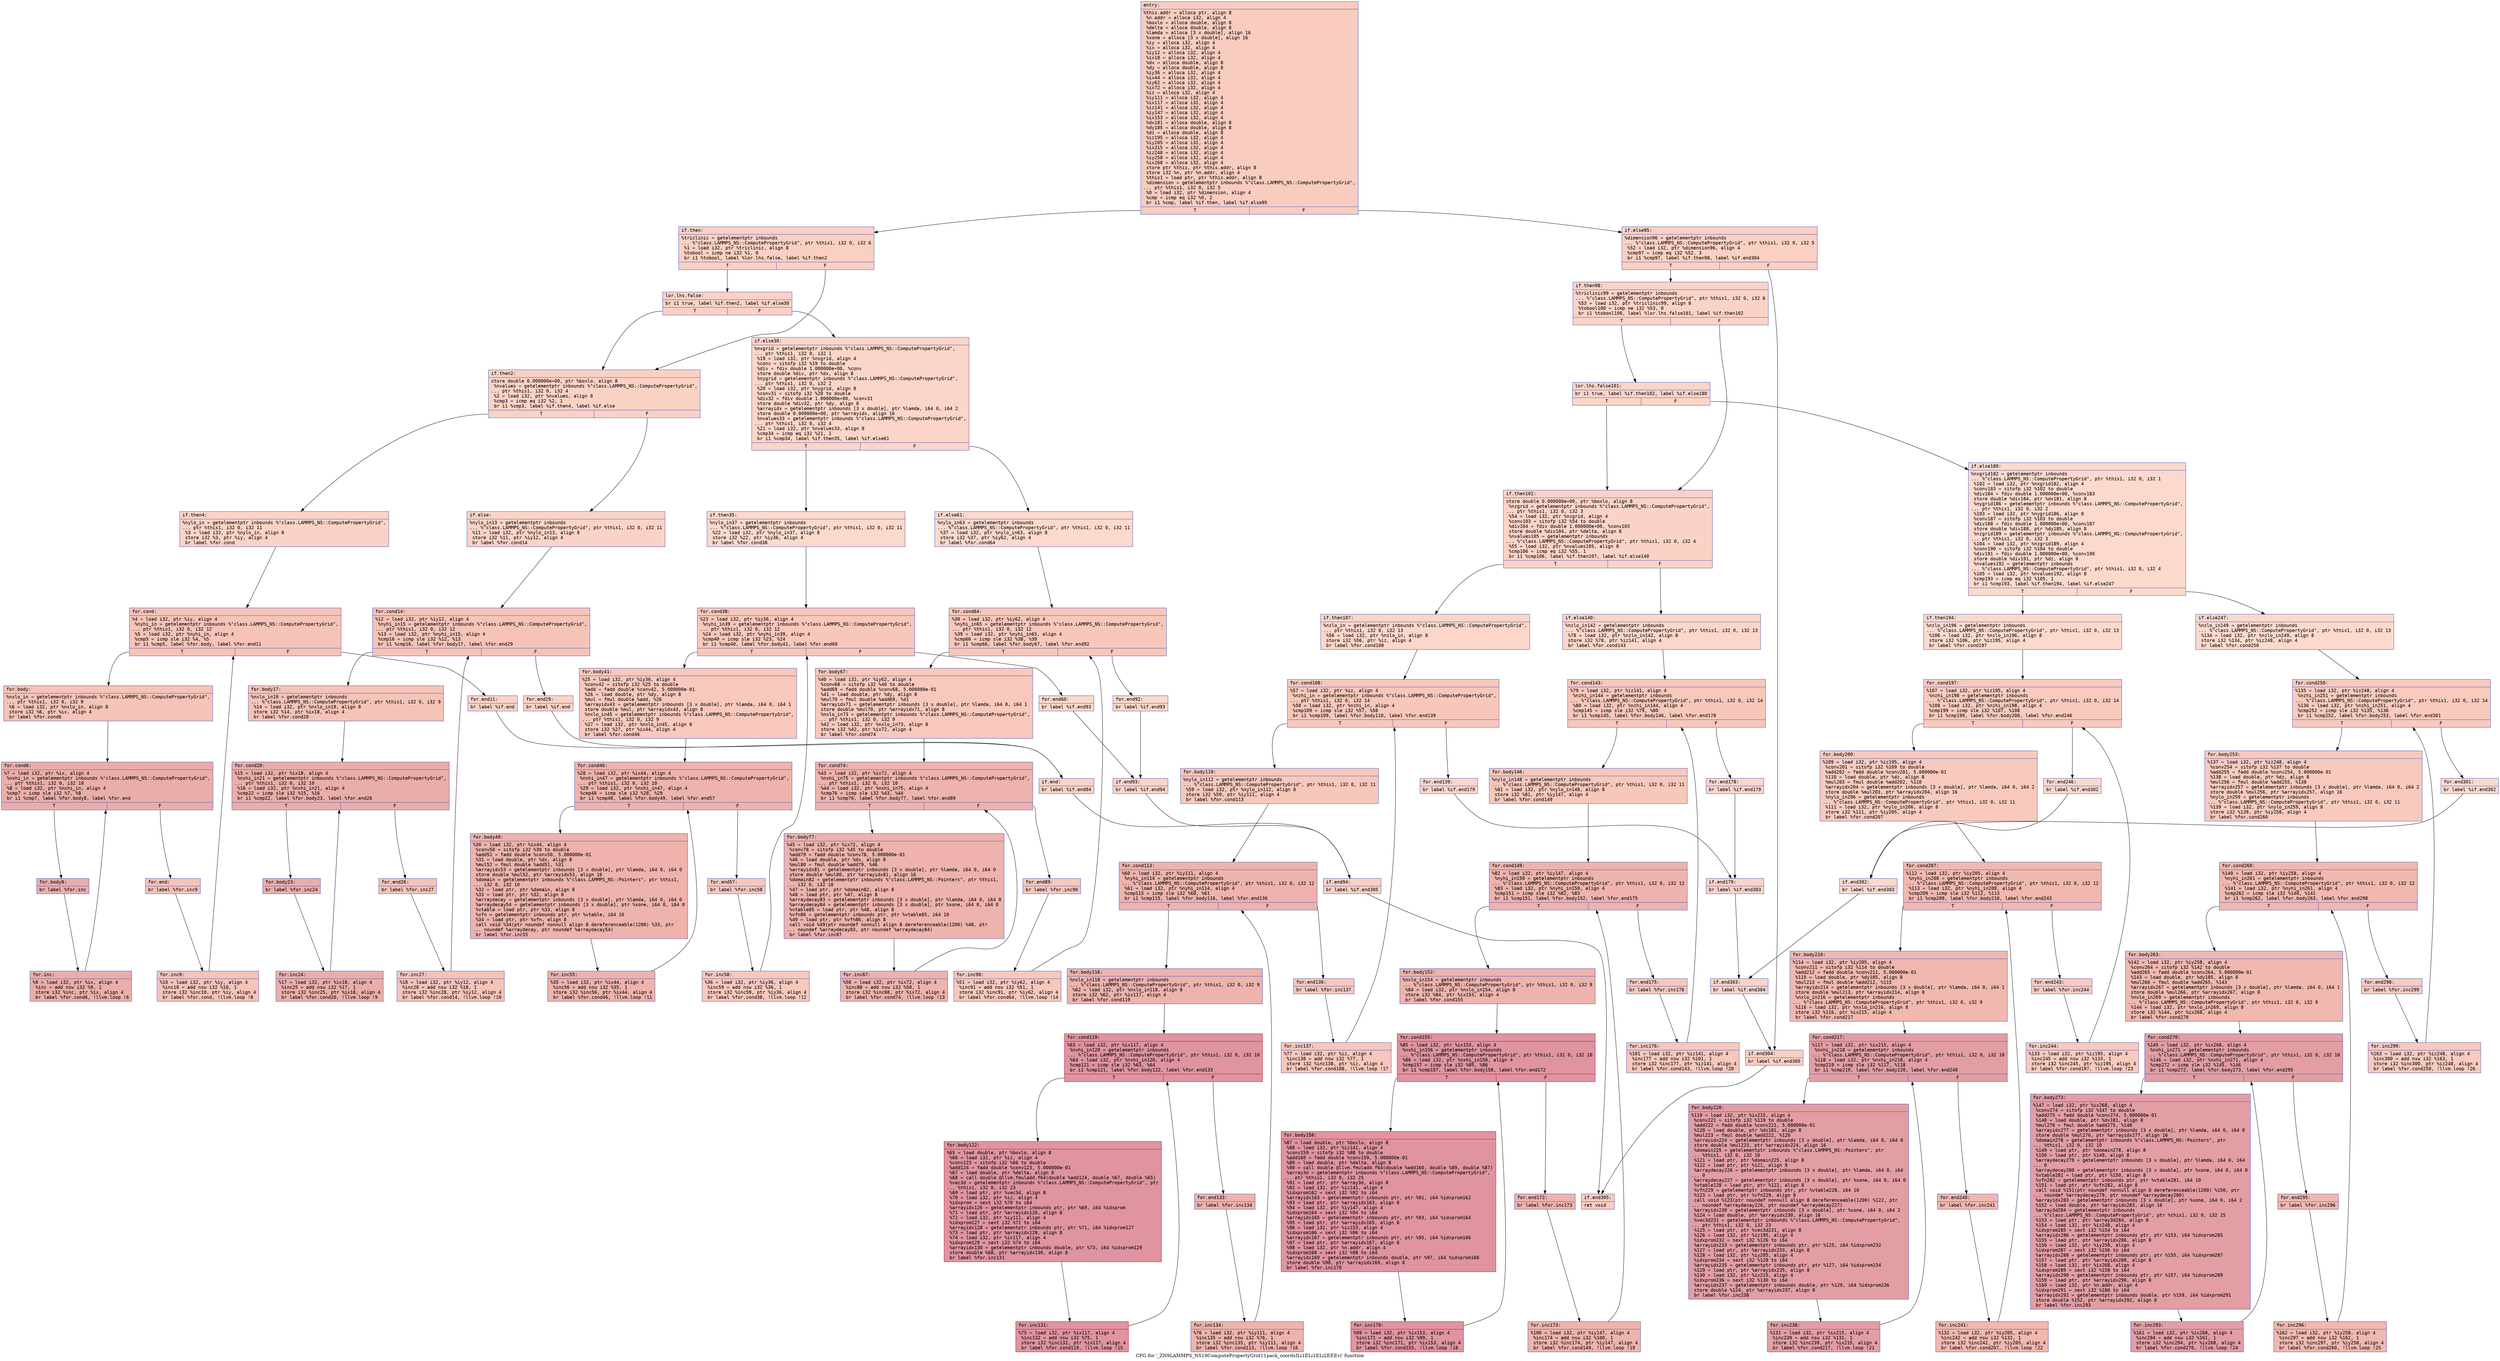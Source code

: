 digraph "CFG for '_ZN9LAMMPS_NS19ComputePropertyGrid11pack_coordsILi1ELi1ELi2EEEvi' function" {
	label="CFG for '_ZN9LAMMPS_NS19ComputePropertyGrid11pack_coordsILi1ELi1ELi2EEEvi' function";

	Node0x559142c026f0 [shape=record,color="#3d50c3ff", style=filled, fillcolor="#f08b6e70" fontname="Courier",label="{entry:\l|  %this.addr = alloca ptr, align 8\l  %n.addr = alloca i32, align 4\l  %boxlo = alloca double, align 8\l  %delta = alloca double, align 8\l  %lamda = alloca [3 x double], align 16\l  %xone = alloca [3 x double], align 16\l  %iy = alloca i32, align 4\l  %ix = alloca i32, align 4\l  %iy12 = alloca i32, align 4\l  %ix18 = alloca i32, align 4\l  %dx = alloca double, align 8\l  %dy = alloca double, align 8\l  %iy36 = alloca i32, align 4\l  %ix44 = alloca i32, align 4\l  %iy62 = alloca i32, align 4\l  %ix72 = alloca i32, align 4\l  %iz = alloca i32, align 4\l  %iy111 = alloca i32, align 4\l  %ix117 = alloca i32, align 4\l  %iz141 = alloca i32, align 4\l  %iy147 = alloca i32, align 4\l  %ix153 = alloca i32, align 4\l  %dx181 = alloca double, align 8\l  %dy185 = alloca double, align 8\l  %dz = alloca double, align 8\l  %iz195 = alloca i32, align 4\l  %iy205 = alloca i32, align 4\l  %ix215 = alloca i32, align 4\l  %iz248 = alloca i32, align 4\l  %iy258 = alloca i32, align 4\l  %ix268 = alloca i32, align 4\l  store ptr %this, ptr %this.addr, align 8\l  store i32 %n, ptr %n.addr, align 4\l  %this1 = load ptr, ptr %this.addr, align 8\l  %dimension = getelementptr inbounds %\"class.LAMMPS_NS::ComputePropertyGrid\",\l... ptr %this1, i32 0, i32 5\l  %0 = load i32, ptr %dimension, align 4\l  %cmp = icmp eq i32 %0, 2\l  br i1 %cmp, label %if.then, label %if.else95\l|{<s0>T|<s1>F}}"];
	Node0x559142c026f0:s0 -> Node0x559142c02760[tooltip="entry -> if.then\nProbability 50.00%" ];
	Node0x559142c026f0:s1 -> Node0x559142c135f0[tooltip="entry -> if.else95\nProbability 50.00%" ];
	Node0x559142c02760 [shape=record,color="#3d50c3ff", style=filled, fillcolor="#f3947570" fontname="Courier",label="{if.then:\l|  %triclinic = getelementptr inbounds\l... %\"class.LAMMPS_NS::ComputePropertyGrid\", ptr %this1, i32 0, i32 6\l  %1 = load i32, ptr %triclinic, align 8\l  %tobool = icmp ne i32 %1, 0\l  br i1 %tobool, label %lor.lhs.false, label %if.then2\l|{<s0>T|<s1>F}}"];
	Node0x559142c02760:s0 -> Node0x559142c13940[tooltip="if.then -> lor.lhs.false\nProbability 62.50%" ];
	Node0x559142c02760:s1 -> Node0x559142c139c0[tooltip="if.then -> if.then2\nProbability 37.50%" ];
	Node0x559142c13940 [shape=record,color="#3d50c3ff", style=filled, fillcolor="#f4987a70" fontname="Courier",label="{lor.lhs.false:\l|  br i1 true, label %if.then2, label %if.else30\l|{<s0>T|<s1>F}}"];
	Node0x559142c13940:s0 -> Node0x559142c139c0[tooltip="lor.lhs.false -> if.then2\nProbability 50.00%" ];
	Node0x559142c13940:s1 -> Node0x559142c13af0[tooltip="lor.lhs.false -> if.else30\nProbability 50.00%" ];
	Node0x559142c139c0 [shape=record,color="#3d50c3ff", style=filled, fillcolor="#f4987a70" fontname="Courier",label="{if.then2:\l|  store double 0.000000e+00, ptr %boxlo, align 8\l  %nvalues = getelementptr inbounds %\"class.LAMMPS_NS::ComputePropertyGrid\",\l... ptr %this1, i32 0, i32 4\l  %2 = load i32, ptr %nvalues, align 8\l  %cmp3 = icmp eq i32 %2, 1\l  br i1 %cmp3, label %if.then4, label %if.else\l|{<s0>T|<s1>F}}"];
	Node0x559142c139c0:s0 -> Node0x559142c13ed0[tooltip="if.then2 -> if.then4\nProbability 50.00%" ];
	Node0x559142c139c0:s1 -> Node0x559142c13f50[tooltip="if.then2 -> if.else\nProbability 50.00%" ];
	Node0x559142c13ed0 [shape=record,color="#3d50c3ff", style=filled, fillcolor="#f59c7d70" fontname="Courier",label="{if.then4:\l|  %nylo_in = getelementptr inbounds %\"class.LAMMPS_NS::ComputePropertyGrid\",\l... ptr %this1, i32 0, i32 11\l  %3 = load i32, ptr %nylo_in, align 8\l  store i32 %3, ptr %iy, align 4\l  br label %for.cond\l}"];
	Node0x559142c13ed0 -> Node0x559142c039c0[tooltip="if.then4 -> for.cond\nProbability 100.00%" ];
	Node0x559142c039c0 [shape=record,color="#3d50c3ff", style=filled, fillcolor="#e8765c70" fontname="Courier",label="{for.cond:\l|  %4 = load i32, ptr %iy, align 4\l  %nyhi_in = getelementptr inbounds %\"class.LAMMPS_NS::ComputePropertyGrid\",\l... ptr %this1, i32 0, i32 12\l  %5 = load i32, ptr %nyhi_in, align 4\l  %cmp5 = icmp sle i32 %4, %5\l  br i1 %cmp5, label %for.body, label %for.end11\l|{<s0>T|<s1>F}}"];
	Node0x559142c039c0:s0 -> Node0x559142c148f0[tooltip="for.cond -> for.body\nProbability 96.88%" ];
	Node0x559142c039c0:s1 -> Node0x559142c14970[tooltip="for.cond -> for.end11\nProbability 3.12%" ];
	Node0x559142c148f0 [shape=record,color="#3d50c3ff", style=filled, fillcolor="#e8765c70" fontname="Courier",label="{for.body:\l|  %nxlo_in = getelementptr inbounds %\"class.LAMMPS_NS::ComputePropertyGrid\",\l... ptr %this1, i32 0, i32 9\l  %6 = load i32, ptr %nxlo_in, align 8\l  store i32 %6, ptr %ix, align 4\l  br label %for.cond6\l}"];
	Node0x559142c148f0 -> Node0x559142c14ca0[tooltip="for.body -> for.cond6\nProbability 100.00%" ];
	Node0x559142c14ca0 [shape=record,color="#3d50c3ff", style=filled, fillcolor="#d0473d70" fontname="Courier",label="{for.cond6:\l|  %7 = load i32, ptr %ix, align 4\l  %nxhi_in = getelementptr inbounds %\"class.LAMMPS_NS::ComputePropertyGrid\",\l... ptr %this1, i32 0, i32 10\l  %8 = load i32, ptr %nxhi_in, align 4\l  %cmp7 = icmp sle i32 %7, %8\l  br i1 %cmp7, label %for.body8, label %for.end\l|{<s0>T|<s1>F}}"];
	Node0x559142c14ca0:s0 -> Node0x559142a61750[tooltip="for.cond6 -> for.body8\nProbability 96.88%" ];
	Node0x559142c14ca0:s1 -> Node0x559142be2ce0[tooltip="for.cond6 -> for.end\nProbability 3.12%" ];
	Node0x559142a61750 [shape=record,color="#3d50c3ff", style=filled, fillcolor="#d0473d70" fontname="Courier",label="{for.body8:\l|  br label %for.inc\l}"];
	Node0x559142a61750 -> Node0x559142c18160[tooltip="for.body8 -> for.inc\nProbability 100.00%" ];
	Node0x559142c18160 [shape=record,color="#3d50c3ff", style=filled, fillcolor="#d0473d70" fontname="Courier",label="{for.inc:\l|  %9 = load i32, ptr %ix, align 4\l  %inc = add nsw i32 %9, 1\l  store i32 %inc, ptr %ix, align 4\l  br label %for.cond6, !llvm.loop !6\l}"];
	Node0x559142c18160 -> Node0x559142c14ca0[tooltip="for.inc -> for.cond6\nProbability 100.00%" ];
	Node0x559142be2ce0 [shape=record,color="#3d50c3ff", style=filled, fillcolor="#e8765c70" fontname="Courier",label="{for.end:\l|  br label %for.inc9\l}"];
	Node0x559142be2ce0 -> Node0x559142c185d0[tooltip="for.end -> for.inc9\nProbability 100.00%" ];
	Node0x559142c185d0 [shape=record,color="#3d50c3ff", style=filled, fillcolor="#e8765c70" fontname="Courier",label="{for.inc9:\l|  %10 = load i32, ptr %iy, align 4\l  %inc10 = add nsw i32 %10, 1\l  store i32 %inc10, ptr %iy, align 4\l  br label %for.cond, !llvm.loop !8\l}"];
	Node0x559142c185d0 -> Node0x559142c039c0[tooltip="for.inc9 -> for.cond\nProbability 100.00%" ];
	Node0x559142c14970 [shape=record,color="#3d50c3ff", style=filled, fillcolor="#f59c7d70" fontname="Courier",label="{for.end11:\l|  br label %if.end\l}"];
	Node0x559142c14970 -> Node0x559142c18a50[tooltip="for.end11 -> if.end\nProbability 100.00%" ];
	Node0x559142c13f50 [shape=record,color="#3d50c3ff", style=filled, fillcolor="#f59c7d70" fontname="Courier",label="{if.else:\l|  %nylo_in13 = getelementptr inbounds\l... %\"class.LAMMPS_NS::ComputePropertyGrid\", ptr %this1, i32 0, i32 11\l  %11 = load i32, ptr %nylo_in13, align 8\l  store i32 %11, ptr %iy12, align 4\l  br label %for.cond14\l}"];
	Node0x559142c13f50 -> Node0x559142c18d40[tooltip="if.else -> for.cond14\nProbability 100.00%" ];
	Node0x559142c18d40 [shape=record,color="#3d50c3ff", style=filled, fillcolor="#e8765c70" fontname="Courier",label="{for.cond14:\l|  %12 = load i32, ptr %iy12, align 4\l  %nyhi_in15 = getelementptr inbounds %\"class.LAMMPS_NS::ComputePropertyGrid\",\l... ptr %this1, i32 0, i32 12\l  %13 = load i32, ptr %nyhi_in15, align 4\l  %cmp16 = icmp sle i32 %12, %13\l  br i1 %cmp16, label %for.body17, label %for.end29\l|{<s0>T|<s1>F}}"];
	Node0x559142c18d40:s0 -> Node0x559142c190d0[tooltip="for.cond14 -> for.body17\nProbability 96.88%" ];
	Node0x559142c18d40:s1 -> Node0x559142c19150[tooltip="for.cond14 -> for.end29\nProbability 3.12%" ];
	Node0x559142c190d0 [shape=record,color="#3d50c3ff", style=filled, fillcolor="#e8765c70" fontname="Courier",label="{for.body17:\l|  %nxlo_in19 = getelementptr inbounds\l... %\"class.LAMMPS_NS::ComputePropertyGrid\", ptr %this1, i32 0, i32 9\l  %14 = load i32, ptr %nxlo_in19, align 8\l  store i32 %14, ptr %ix18, align 4\l  br label %for.cond20\l}"];
	Node0x559142c190d0 -> Node0x559142c19490[tooltip="for.body17 -> for.cond20\nProbability 100.00%" ];
	Node0x559142c19490 [shape=record,color="#3d50c3ff", style=filled, fillcolor="#d0473d70" fontname="Courier",label="{for.cond20:\l|  %15 = load i32, ptr %ix18, align 4\l  %nxhi_in21 = getelementptr inbounds %\"class.LAMMPS_NS::ComputePropertyGrid\",\l... ptr %this1, i32 0, i32 10\l  %16 = load i32, ptr %nxhi_in21, align 4\l  %cmp22 = icmp sle i32 %15, %16\l  br i1 %cmp22, label %for.body23, label %for.end26\l|{<s0>T|<s1>F}}"];
	Node0x559142c19490:s0 -> Node0x559142c19820[tooltip="for.cond20 -> for.body23\nProbability 96.88%" ];
	Node0x559142c19490:s1 -> Node0x559142c198a0[tooltip="for.cond20 -> for.end26\nProbability 3.12%" ];
	Node0x559142c19820 [shape=record,color="#3d50c3ff", style=filled, fillcolor="#d0473d70" fontname="Courier",label="{for.body23:\l|  br label %for.inc24\l}"];
	Node0x559142c19820 -> Node0x559142c199d0[tooltip="for.body23 -> for.inc24\nProbability 100.00%" ];
	Node0x559142c199d0 [shape=record,color="#3d50c3ff", style=filled, fillcolor="#d0473d70" fontname="Courier",label="{for.inc24:\l|  %17 = load i32, ptr %ix18, align 4\l  %inc25 = add nsw i32 %17, 1\l  store i32 %inc25, ptr %ix18, align 4\l  br label %for.cond20, !llvm.loop !9\l}"];
	Node0x559142c199d0 -> Node0x559142c19490[tooltip="for.inc24 -> for.cond20\nProbability 100.00%" ];
	Node0x559142c198a0 [shape=record,color="#3d50c3ff", style=filled, fillcolor="#e8765c70" fontname="Courier",label="{for.end26:\l|  br label %for.inc27\l}"];
	Node0x559142c198a0 -> Node0x559142c19e50[tooltip="for.end26 -> for.inc27\nProbability 100.00%" ];
	Node0x559142c19e50 [shape=record,color="#3d50c3ff", style=filled, fillcolor="#e8765c70" fontname="Courier",label="{for.inc27:\l|  %18 = load i32, ptr %iy12, align 4\l  %inc28 = add nsw i32 %18, 1\l  store i32 %inc28, ptr %iy12, align 4\l  br label %for.cond14, !llvm.loop !10\l}"];
	Node0x559142c19e50 -> Node0x559142c18d40[tooltip="for.inc27 -> for.cond14\nProbability 100.00%" ];
	Node0x559142c19150 [shape=record,color="#3d50c3ff", style=filled, fillcolor="#f59c7d70" fontname="Courier",label="{for.end29:\l|  br label %if.end\l}"];
	Node0x559142c19150 -> Node0x559142c18a50[tooltip="for.end29 -> if.end\nProbability 100.00%" ];
	Node0x559142c18a50 [shape=record,color="#3d50c3ff", style=filled, fillcolor="#f4987a70" fontname="Courier",label="{if.end:\l|  br label %if.end94\l}"];
	Node0x559142c18a50 -> Node0x559142c1a340[tooltip="if.end -> if.end94\nProbability 100.00%" ];
	Node0x559142c13af0 [shape=record,color="#3d50c3ff", style=filled, fillcolor="#f5a08170" fontname="Courier",label="{if.else30:\l|  %nxgrid = getelementptr inbounds %\"class.LAMMPS_NS::ComputePropertyGrid\",\l... ptr %this1, i32 0, i32 1\l  %19 = load i32, ptr %nxgrid, align 4\l  %conv = sitofp i32 %19 to double\l  %div = fdiv double 1.000000e+00, %conv\l  store double %div, ptr %dx, align 8\l  %nygrid = getelementptr inbounds %\"class.LAMMPS_NS::ComputePropertyGrid\",\l... ptr %this1, i32 0, i32 2\l  %20 = load i32, ptr %nygrid, align 8\l  %conv31 = sitofp i32 %20 to double\l  %div32 = fdiv double 1.000000e+00, %conv31\l  store double %div32, ptr %dy, align 8\l  %arrayidx = getelementptr inbounds [3 x double], ptr %lamda, i64 0, i64 2\l  store double 0.000000e+00, ptr %arrayidx, align 16\l  %nvalues33 = getelementptr inbounds %\"class.LAMMPS_NS::ComputePropertyGrid\",\l... ptr %this1, i32 0, i32 4\l  %21 = load i32, ptr %nvalues33, align 8\l  %cmp34 = icmp eq i32 %21, 1\l  br i1 %cmp34, label %if.then35, label %if.else61\l|{<s0>T|<s1>F}}"];
	Node0x559142c13af0:s0 -> Node0x559142c1ae60[tooltip="if.else30 -> if.then35\nProbability 50.00%" ];
	Node0x559142c13af0:s1 -> Node0x559142c1aee0[tooltip="if.else30 -> if.else61\nProbability 50.00%" ];
	Node0x559142c1ae60 [shape=record,color="#3d50c3ff", style=filled, fillcolor="#f7a88970" fontname="Courier",label="{if.then35:\l|  %nylo_in37 = getelementptr inbounds\l... %\"class.LAMMPS_NS::ComputePropertyGrid\", ptr %this1, i32 0, i32 11\l  %22 = load i32, ptr %nylo_in37, align 8\l  store i32 %22, ptr %iy36, align 4\l  br label %for.cond38\l}"];
	Node0x559142c1ae60 -> Node0x559142c1b220[tooltip="if.then35 -> for.cond38\nProbability 100.00%" ];
	Node0x559142c1b220 [shape=record,color="#3d50c3ff", style=filled, fillcolor="#ec7f6370" fontname="Courier",label="{for.cond38:\l|  %23 = load i32, ptr %iy36, align 4\l  %nyhi_in39 = getelementptr inbounds %\"class.LAMMPS_NS::ComputePropertyGrid\",\l... ptr %this1, i32 0, i32 12\l  %24 = load i32, ptr %nyhi_in39, align 4\l  %cmp40 = icmp sle i32 %23, %24\l  br i1 %cmp40, label %for.body41, label %for.end60\l|{<s0>T|<s1>F}}"];
	Node0x559142c1b220:s0 -> Node0x559142c14150[tooltip="for.cond38 -> for.body41\nProbability 96.88%" ];
	Node0x559142c1b220:s1 -> Node0x559142c141d0[tooltip="for.cond38 -> for.end60\nProbability 3.12%" ];
	Node0x559142c14150 [shape=record,color="#3d50c3ff", style=filled, fillcolor="#ed836670" fontname="Courier",label="{for.body41:\l|  %25 = load i32, ptr %iy36, align 4\l  %conv42 = sitofp i32 %25 to double\l  %add = fadd double %conv42, 5.000000e-01\l  %26 = load double, ptr %dy, align 8\l  %mul = fmul double %add, %26\l  %arrayidx43 = getelementptr inbounds [3 x double], ptr %lamda, i64 0, i64 1\l  store double %mul, ptr %arrayidx43, align 8\l  %nxlo_in45 = getelementptr inbounds %\"class.LAMMPS_NS::ComputePropertyGrid\",\l... ptr %this1, i32 0, i32 9\l  %27 = load i32, ptr %nxlo_in45, align 8\l  store i32 %27, ptr %ix44, align 4\l  br label %for.cond46\l}"];
	Node0x559142c14150 -> Node0x559142c14710[tooltip="for.body41 -> for.cond46\nProbability 100.00%" ];
	Node0x559142c14710 [shape=record,color="#3d50c3ff", style=filled, fillcolor="#d6524470" fontname="Courier",label="{for.cond46:\l|  %28 = load i32, ptr %ix44, align 4\l  %nxhi_in47 = getelementptr inbounds %\"class.LAMMPS_NS::ComputePropertyGrid\",\l... ptr %this1, i32 0, i32 10\l  %29 = load i32, ptr %nxhi_in47, align 4\l  %cmp48 = icmp sle i32 %28, %29\l  br i1 %cmp48, label %for.body49, label %for.end57\l|{<s0>T|<s1>F}}"];
	Node0x559142c14710:s0 -> Node0x559142c1c790[tooltip="for.cond46 -> for.body49\nProbability 96.88%" ];
	Node0x559142c14710:s1 -> Node0x559142c1c810[tooltip="for.cond46 -> for.end57\nProbability 3.12%" ];
	Node0x559142c1c790 [shape=record,color="#3d50c3ff", style=filled, fillcolor="#d6524470" fontname="Courier",label="{for.body49:\l|  %30 = load i32, ptr %ix44, align 4\l  %conv50 = sitofp i32 %30 to double\l  %add51 = fadd double %conv50, 5.000000e-01\l  %31 = load double, ptr %dx, align 8\l  %mul52 = fmul double %add51, %31\l  %arrayidx53 = getelementptr inbounds [3 x double], ptr %lamda, i64 0, i64 0\l  store double %mul52, ptr %arrayidx53, align 16\l  %domain = getelementptr inbounds %\"class.LAMMPS_NS::Pointers\", ptr %this1,\l... i32 0, i32 10\l  %32 = load ptr, ptr %domain, align 8\l  %33 = load ptr, ptr %32, align 8\l  %arraydecay = getelementptr inbounds [3 x double], ptr %lamda, i64 0, i64 0\l  %arraydecay54 = getelementptr inbounds [3 x double], ptr %xone, i64 0, i64 0\l  %vtable = load ptr, ptr %33, align 8\l  %vfn = getelementptr inbounds ptr, ptr %vtable, i64 10\l  %34 = load ptr, ptr %vfn, align 8\l  call void %34(ptr noundef nonnull align 8 dereferenceable(1200) %33, ptr\l... noundef %arraydecay, ptr noundef %arraydecay54)\l  br label %for.inc55\l}"];
	Node0x559142c1c790 -> Node0x559142c1d420[tooltip="for.body49 -> for.inc55\nProbability 100.00%" ];
	Node0x559142c1d420 [shape=record,color="#3d50c3ff", style=filled, fillcolor="#d6524470" fontname="Courier",label="{for.inc55:\l|  %35 = load i32, ptr %ix44, align 4\l  %inc56 = add nsw i32 %35, 1\l  store i32 %inc56, ptr %ix44, align 4\l  br label %for.cond46, !llvm.loop !11\l}"];
	Node0x559142c1d420 -> Node0x559142c14710[tooltip="for.inc55 -> for.cond46\nProbability 100.00%" ];
	Node0x559142c1c810 [shape=record,color="#3d50c3ff", style=filled, fillcolor="#ed836670" fontname="Courier",label="{for.end57:\l|  br label %for.inc58\l}"];
	Node0x559142c1c810 -> Node0x559142c1d850[tooltip="for.end57 -> for.inc58\nProbability 100.00%" ];
	Node0x559142c1d850 [shape=record,color="#3d50c3ff", style=filled, fillcolor="#ed836670" fontname="Courier",label="{for.inc58:\l|  %36 = load i32, ptr %iy36, align 4\l  %inc59 = add nsw i32 %36, 1\l  store i32 %inc59, ptr %iy36, align 4\l  br label %for.cond38, !llvm.loop !12\l}"];
	Node0x559142c1d850 -> Node0x559142c1b220[tooltip="for.inc58 -> for.cond38\nProbability 100.00%" ];
	Node0x559142c141d0 [shape=record,color="#3d50c3ff", style=filled, fillcolor="#f7a88970" fontname="Courier",label="{for.end60:\l|  br label %if.end93\l}"];
	Node0x559142c141d0 -> Node0x559142c1dcb0[tooltip="for.end60 -> if.end93\nProbability 100.00%" ];
	Node0x559142c1aee0 [shape=record,color="#3d50c3ff", style=filled, fillcolor="#f7a88970" fontname="Courier",label="{if.else61:\l|  %nylo_in63 = getelementptr inbounds\l... %\"class.LAMMPS_NS::ComputePropertyGrid\", ptr %this1, i32 0, i32 11\l  %37 = load i32, ptr %nylo_in63, align 8\l  store i32 %37, ptr %iy62, align 4\l  br label %for.cond64\l}"];
	Node0x559142c1aee0 -> Node0x559142c1dfb0[tooltip="if.else61 -> for.cond64\nProbability 100.00%" ];
	Node0x559142c1dfb0 [shape=record,color="#3d50c3ff", style=filled, fillcolor="#ec7f6370" fontname="Courier",label="{for.cond64:\l|  %38 = load i32, ptr %iy62, align 4\l  %nyhi_in65 = getelementptr inbounds %\"class.LAMMPS_NS::ComputePropertyGrid\",\l... ptr %this1, i32 0, i32 12\l  %39 = load i32, ptr %nyhi_in65, align 4\l  %cmp66 = icmp sle i32 %38, %39\l  br i1 %cmp66, label %for.body67, label %for.end92\l|{<s0>T|<s1>F}}"];
	Node0x559142c1dfb0:s0 -> Node0x559142c1e340[tooltip="for.cond64 -> for.body67\nProbability 96.88%" ];
	Node0x559142c1dfb0:s1 -> Node0x559142c1e3c0[tooltip="for.cond64 -> for.end92\nProbability 3.12%" ];
	Node0x559142c1e340 [shape=record,color="#3d50c3ff", style=filled, fillcolor="#ed836670" fontname="Courier",label="{for.body67:\l|  %40 = load i32, ptr %iy62, align 4\l  %conv68 = sitofp i32 %40 to double\l  %add69 = fadd double %conv68, 5.000000e-01\l  %41 = load double, ptr %dy, align 8\l  %mul70 = fmul double %add69, %41\l  %arrayidx71 = getelementptr inbounds [3 x double], ptr %lamda, i64 0, i64 1\l  store double %mul70, ptr %arrayidx71, align 8\l  %nxlo_in73 = getelementptr inbounds %\"class.LAMMPS_NS::ComputePropertyGrid\",\l... ptr %this1, i32 0, i32 9\l  %42 = load i32, ptr %nxlo_in73, align 8\l  store i32 %42, ptr %ix72, align 4\l  br label %for.cond74\l}"];
	Node0x559142c1e340 -> Node0x559142c1eb80[tooltip="for.body67 -> for.cond74\nProbability 100.00%" ];
	Node0x559142c1eb80 [shape=record,color="#3d50c3ff", style=filled, fillcolor="#d6524470" fontname="Courier",label="{for.cond74:\l|  %43 = load i32, ptr %ix72, align 4\l  %nxhi_in75 = getelementptr inbounds %\"class.LAMMPS_NS::ComputePropertyGrid\",\l... ptr %this1, i32 0, i32 10\l  %44 = load i32, ptr %nxhi_in75, align 4\l  %cmp76 = icmp sle i32 %43, %44\l  br i1 %cmp76, label %for.body77, label %for.end89\l|{<s0>T|<s1>F}}"];
	Node0x559142c1eb80:s0 -> Node0x559142c1ef10[tooltip="for.cond74 -> for.body77\nProbability 96.88%" ];
	Node0x559142c1eb80:s1 -> Node0x559142c1ef90[tooltip="for.cond74 -> for.end89\nProbability 3.12%" ];
	Node0x559142c1ef10 [shape=record,color="#3d50c3ff", style=filled, fillcolor="#d6524470" fontname="Courier",label="{for.body77:\l|  %45 = load i32, ptr %ix72, align 4\l  %conv78 = sitofp i32 %45 to double\l  %add79 = fadd double %conv78, 5.000000e-01\l  %46 = load double, ptr %dx, align 8\l  %mul80 = fmul double %add79, %46\l  %arrayidx81 = getelementptr inbounds [3 x double], ptr %lamda, i64 0, i64 0\l  store double %mul80, ptr %arrayidx81, align 16\l  %domain82 = getelementptr inbounds %\"class.LAMMPS_NS::Pointers\", ptr %this1,\l... i32 0, i32 10\l  %47 = load ptr, ptr %domain82, align 8\l  %48 = load ptr, ptr %47, align 8\l  %arraydecay83 = getelementptr inbounds [3 x double], ptr %lamda, i64 0, i64 0\l  %arraydecay84 = getelementptr inbounds [3 x double], ptr %xone, i64 0, i64 0\l  %vtable85 = load ptr, ptr %48, align 8\l  %vfn86 = getelementptr inbounds ptr, ptr %vtable85, i64 10\l  %49 = load ptr, ptr %vfn86, align 8\l  call void %49(ptr noundef nonnull align 8 dereferenceable(1200) %48, ptr\l... noundef %arraydecay83, ptr noundef %arraydecay84)\l  br label %for.inc87\l}"];
	Node0x559142c1ef10 -> Node0x559142c204b0[tooltip="for.body77 -> for.inc87\nProbability 100.00%" ];
	Node0x559142c204b0 [shape=record,color="#3d50c3ff", style=filled, fillcolor="#d6524470" fontname="Courier",label="{for.inc87:\l|  %50 = load i32, ptr %ix72, align 4\l  %inc88 = add nsw i32 %50, 1\l  store i32 %inc88, ptr %ix72, align 4\l  br label %for.cond74, !llvm.loop !13\l}"];
	Node0x559142c204b0 -> Node0x559142c1eb80[tooltip="for.inc87 -> for.cond74\nProbability 100.00%" ];
	Node0x559142c1ef90 [shape=record,color="#3d50c3ff", style=filled, fillcolor="#ed836670" fontname="Courier",label="{for.end89:\l|  br label %for.inc90\l}"];
	Node0x559142c1ef90 -> Node0x559142c208e0[tooltip="for.end89 -> for.inc90\nProbability 100.00%" ];
	Node0x559142c208e0 [shape=record,color="#3d50c3ff", style=filled, fillcolor="#ed836670" fontname="Courier",label="{for.inc90:\l|  %51 = load i32, ptr %iy62, align 4\l  %inc91 = add nsw i32 %51, 1\l  store i32 %inc91, ptr %iy62, align 4\l  br label %for.cond64, !llvm.loop !14\l}"];
	Node0x559142c208e0 -> Node0x559142c1dfb0[tooltip="for.inc90 -> for.cond64\nProbability 100.00%" ];
	Node0x559142c1e3c0 [shape=record,color="#3d50c3ff", style=filled, fillcolor="#f7a88970" fontname="Courier",label="{for.end92:\l|  br label %if.end93\l}"];
	Node0x559142c1e3c0 -> Node0x559142c1dcb0[tooltip="for.end92 -> if.end93\nProbability 100.00%" ];
	Node0x559142c1dcb0 [shape=record,color="#3d50c3ff", style=filled, fillcolor="#f5a08170" fontname="Courier",label="{if.end93:\l|  br label %if.end94\l}"];
	Node0x559142c1dcb0 -> Node0x559142c1a340[tooltip="if.end93 -> if.end94\nProbability 100.00%" ];
	Node0x559142c1a340 [shape=record,color="#3d50c3ff", style=filled, fillcolor="#f3947570" fontname="Courier",label="{if.end94:\l|  br label %if.end305\l}"];
	Node0x559142c1a340 -> Node0x559142c20e20[tooltip="if.end94 -> if.end305\nProbability 100.00%" ];
	Node0x559142c135f0 [shape=record,color="#3d50c3ff", style=filled, fillcolor="#f3947570" fontname="Courier",label="{if.else95:\l|  %dimension96 = getelementptr inbounds\l... %\"class.LAMMPS_NS::ComputePropertyGrid\", ptr %this1, i32 0, i32 5\l  %52 = load i32, ptr %dimension96, align 4\l  %cmp97 = icmp eq i32 %52, 3\l  br i1 %cmp97, label %if.then98, label %if.end304\l|{<s0>T|<s1>F}}"];
	Node0x559142c135f0:s0 -> Node0x559142c21130[tooltip="if.else95 -> if.then98\nProbability 50.00%" ];
	Node0x559142c135f0:s1 -> Node0x559142c211b0[tooltip="if.else95 -> if.end304\nProbability 50.00%" ];
	Node0x559142c21130 [shape=record,color="#3d50c3ff", style=filled, fillcolor="#f59c7d70" fontname="Courier",label="{if.then98:\l|  %triclinic99 = getelementptr inbounds\l... %\"class.LAMMPS_NS::ComputePropertyGrid\", ptr %this1, i32 0, i32 6\l  %53 = load i32, ptr %triclinic99, align 8\l  %tobool100 = icmp ne i32 %53, 0\l  br i1 %tobool100, label %lor.lhs.false101, label %if.then102\l|{<s0>T|<s1>F}}"];
	Node0x559142c21130:s0 -> Node0x559142c21540[tooltip="if.then98 -> lor.lhs.false101\nProbability 62.50%" ];
	Node0x559142c21130:s1 -> Node0x559142c215e0[tooltip="if.then98 -> if.then102\nProbability 37.50%" ];
	Node0x559142c21540 [shape=record,color="#3d50c3ff", style=filled, fillcolor="#f5a08170" fontname="Courier",label="{lor.lhs.false101:\l|  br i1 true, label %if.then102, label %if.else180\l|{<s0>T|<s1>F}}"];
	Node0x559142c21540:s0 -> Node0x559142c215e0[tooltip="lor.lhs.false101 -> if.then102\nProbability 50.00%" ];
	Node0x559142c21540:s1 -> Node0x559142c21740[tooltip="lor.lhs.false101 -> if.else180\nProbability 50.00%" ];
	Node0x559142c215e0 [shape=record,color="#3d50c3ff", style=filled, fillcolor="#f59c7d70" fontname="Courier",label="{if.then102:\l|  store double 0.000000e+00, ptr %boxlo, align 8\l  %nzgrid = getelementptr inbounds %\"class.LAMMPS_NS::ComputePropertyGrid\",\l... ptr %this1, i32 0, i32 3\l  %54 = load i32, ptr %nzgrid, align 4\l  %conv103 = sitofp i32 %54 to double\l  %div104 = fdiv double 1.000000e+00, %conv103\l  store double %div104, ptr %delta, align 8\l  %nvalues105 = getelementptr inbounds\l... %\"class.LAMMPS_NS::ComputePropertyGrid\", ptr %this1, i32 0, i32 4\l  %55 = load i32, ptr %nvalues105, align 8\l  %cmp106 = icmp eq i32 %55, 1\l  br i1 %cmp106, label %if.then107, label %if.else140\l|{<s0>T|<s1>F}}"];
	Node0x559142c215e0:s0 -> Node0x559142c21df0[tooltip="if.then102 -> if.then107\nProbability 50.00%" ];
	Node0x559142c215e0:s1 -> Node0x559142c21e70[tooltip="if.then102 -> if.else140\nProbability 50.00%" ];
	Node0x559142c21df0 [shape=record,color="#3d50c3ff", style=filled, fillcolor="#f6a38570" fontname="Courier",label="{if.then107:\l|  %nzlo_in = getelementptr inbounds %\"class.LAMMPS_NS::ComputePropertyGrid\",\l... ptr %this1, i32 0, i32 13\l  %56 = load i32, ptr %nzlo_in, align 8\l  store i32 %56, ptr %iz, align 4\l  br label %for.cond108\l}"];
	Node0x559142c21df0 -> Node0x559142c221a0[tooltip="if.then107 -> for.cond108\nProbability 100.00%" ];
	Node0x559142c221a0 [shape=record,color="#3d50c3ff", style=filled, fillcolor="#ec7f6370" fontname="Courier",label="{for.cond108:\l|  %57 = load i32, ptr %iz, align 4\l  %nzhi_in = getelementptr inbounds %\"class.LAMMPS_NS::ComputePropertyGrid\",\l... ptr %this1, i32 0, i32 14\l  %58 = load i32, ptr %nzhi_in, align 4\l  %cmp109 = icmp sle i32 %57, %58\l  br i1 %cmp109, label %for.body110, label %for.end139\l|{<s0>T|<s1>F}}"];
	Node0x559142c221a0:s0 -> Node0x559142c22520[tooltip="for.cond108 -> for.body110\nProbability 96.88%" ];
	Node0x559142c221a0:s1 -> Node0x559142c225a0[tooltip="for.cond108 -> for.end139\nProbability 3.12%" ];
	Node0x559142c22520 [shape=record,color="#3d50c3ff", style=filled, fillcolor="#ec7f6370" fontname="Courier",label="{for.body110:\l|  %nylo_in112 = getelementptr inbounds\l... %\"class.LAMMPS_NS::ComputePropertyGrid\", ptr %this1, i32 0, i32 11\l  %59 = load i32, ptr %nylo_in112, align 8\l  store i32 %59, ptr %iy111, align 4\l  br label %for.cond113\l}"];
	Node0x559142c22520 -> Node0x559142c228e0[tooltip="for.body110 -> for.cond113\nProbability 100.00%" ];
	Node0x559142c228e0 [shape=record,color="#3d50c3ff", style=filled, fillcolor="#d6524470" fontname="Courier",label="{for.cond113:\l|  %60 = load i32, ptr %iy111, align 4\l  %nyhi_in114 = getelementptr inbounds\l... %\"class.LAMMPS_NS::ComputePropertyGrid\", ptr %this1, i32 0, i32 12\l  %61 = load i32, ptr %nyhi_in114, align 4\l  %cmp115 = icmp sle i32 %60, %61\l  br i1 %cmp115, label %for.body116, label %for.end136\l|{<s0>T|<s1>F}}"];
	Node0x559142c228e0:s0 -> Node0x559142c22c70[tooltip="for.cond113 -> for.body116\nProbability 96.88%" ];
	Node0x559142c228e0:s1 -> Node0x559142c22cf0[tooltip="for.cond113 -> for.end136\nProbability 3.12%" ];
	Node0x559142c22c70 [shape=record,color="#3d50c3ff", style=filled, fillcolor="#d6524470" fontname="Courier",label="{for.body116:\l|  %nxlo_in118 = getelementptr inbounds\l... %\"class.LAMMPS_NS::ComputePropertyGrid\", ptr %this1, i32 0, i32 9\l  %62 = load i32, ptr %nxlo_in118, align 8\l  store i32 %62, ptr %ix117, align 4\l  br label %for.cond119\l}"];
	Node0x559142c22c70 -> Node0x559142c23090[tooltip="for.body116 -> for.cond119\nProbability 100.00%" ];
	Node0x559142c23090 [shape=record,color="#b70d28ff", style=filled, fillcolor="#b70d2870" fontname="Courier",label="{for.cond119:\l|  %63 = load i32, ptr %ix117, align 4\l  %nxhi_in120 = getelementptr inbounds\l... %\"class.LAMMPS_NS::ComputePropertyGrid\", ptr %this1, i32 0, i32 10\l  %64 = load i32, ptr %nxhi_in120, align 4\l  %cmp121 = icmp sle i32 %63, %64\l  br i1 %cmp121, label %for.body122, label %for.end133\l|{<s0>T|<s1>F}}"];
	Node0x559142c23090:s0 -> Node0x559142c23420[tooltip="for.cond119 -> for.body122\nProbability 96.88%" ];
	Node0x559142c23090:s1 -> Node0x559142c234a0[tooltip="for.cond119 -> for.end133\nProbability 3.12%" ];
	Node0x559142c23420 [shape=record,color="#b70d28ff", style=filled, fillcolor="#b70d2870" fontname="Courier",label="{for.body122:\l|  %65 = load double, ptr %boxlo, align 8\l  %66 = load i32, ptr %iz, align 4\l  %conv123 = sitofp i32 %66 to double\l  %add124 = fadd double %conv123, 5.000000e-01\l  %67 = load double, ptr %delta, align 8\l  %68 = call double @llvm.fmuladd.f64(double %add124, double %67, double %65)\l  %vec3d = getelementptr inbounds %\"class.LAMMPS_NS::ComputePropertyGrid\", ptr\l... %this1, i32 0, i32 23\l  %69 = load ptr, ptr %vec3d, align 8\l  %70 = load i32, ptr %iz, align 4\l  %idxprom = sext i32 %70 to i64\l  %arrayidx126 = getelementptr inbounds ptr, ptr %69, i64 %idxprom\l  %71 = load ptr, ptr %arrayidx126, align 8\l  %72 = load i32, ptr %iy111, align 4\l  %idxprom127 = sext i32 %72 to i64\l  %arrayidx128 = getelementptr inbounds ptr, ptr %71, i64 %idxprom127\l  %73 = load ptr, ptr %arrayidx128, align 8\l  %74 = load i32, ptr %ix117, align 4\l  %idxprom129 = sext i32 %74 to i64\l  %arrayidx130 = getelementptr inbounds double, ptr %73, i64 %idxprom129\l  store double %68, ptr %arrayidx130, align 8\l  br label %for.inc131\l}"];
	Node0x559142c23420 -> Node0x559142c1b990[tooltip="for.body122 -> for.inc131\nProbability 100.00%" ];
	Node0x559142c1b990 [shape=record,color="#b70d28ff", style=filled, fillcolor="#b70d2870" fontname="Courier",label="{for.inc131:\l|  %75 = load i32, ptr %ix117, align 4\l  %inc132 = add nsw i32 %75, 1\l  store i32 %inc132, ptr %ix117, align 4\l  br label %for.cond119, !llvm.loop !15\l}"];
	Node0x559142c1b990 -> Node0x559142c23090[tooltip="for.inc131 -> for.cond119\nProbability 100.00%" ];
	Node0x559142c234a0 [shape=record,color="#3d50c3ff", style=filled, fillcolor="#d6524470" fontname="Courier",label="{for.end133:\l|  br label %for.inc134\l}"];
	Node0x559142c234a0 -> Node0x559142c1be10[tooltip="for.end133 -> for.inc134\nProbability 100.00%" ];
	Node0x559142c1be10 [shape=record,color="#3d50c3ff", style=filled, fillcolor="#d6524470" fontname="Courier",label="{for.inc134:\l|  %76 = load i32, ptr %iy111, align 4\l  %inc135 = add nsw i32 %76, 1\l  store i32 %inc135, ptr %iy111, align 4\l  br label %for.cond113, !llvm.loop !16\l}"];
	Node0x559142c1be10 -> Node0x559142c228e0[tooltip="for.inc134 -> for.cond113\nProbability 100.00%" ];
	Node0x559142c22cf0 [shape=record,color="#3d50c3ff", style=filled, fillcolor="#ec7f6370" fontname="Courier",label="{for.end136:\l|  br label %for.inc137\l}"];
	Node0x559142c22cf0 -> Node0x559142c257f0[tooltip="for.end136 -> for.inc137\nProbability 100.00%" ];
	Node0x559142c257f0 [shape=record,color="#3d50c3ff", style=filled, fillcolor="#ec7f6370" fontname="Courier",label="{for.inc137:\l|  %77 = load i32, ptr %iz, align 4\l  %inc138 = add nsw i32 %77, 1\l  store i32 %inc138, ptr %iz, align 4\l  br label %for.cond108, !llvm.loop !17\l}"];
	Node0x559142c257f0 -> Node0x559142c221a0[tooltip="for.inc137 -> for.cond108\nProbability 100.00%" ];
	Node0x559142c225a0 [shape=record,color="#3d50c3ff", style=filled, fillcolor="#f6a38570" fontname="Courier",label="{for.end139:\l|  br label %if.end179\l}"];
	Node0x559142c225a0 -> Node0x559142c25c70[tooltip="for.end139 -> if.end179\nProbability 100.00%" ];
	Node0x559142c21e70 [shape=record,color="#3d50c3ff", style=filled, fillcolor="#f6a38570" fontname="Courier",label="{if.else140:\l|  %nzlo_in142 = getelementptr inbounds\l... %\"class.LAMMPS_NS::ComputePropertyGrid\", ptr %this1, i32 0, i32 13\l  %78 = load i32, ptr %nzlo_in142, align 8\l  store i32 %78, ptr %iz141, align 4\l  br label %for.cond143\l}"];
	Node0x559142c21e70 -> Node0x559142c25f70[tooltip="if.else140 -> for.cond143\nProbability 100.00%" ];
	Node0x559142c25f70 [shape=record,color="#3d50c3ff", style=filled, fillcolor="#ec7f6370" fontname="Courier",label="{for.cond143:\l|  %79 = load i32, ptr %iz141, align 4\l  %nzhi_in144 = getelementptr inbounds\l... %\"class.LAMMPS_NS::ComputePropertyGrid\", ptr %this1, i32 0, i32 14\l  %80 = load i32, ptr %nzhi_in144, align 4\l  %cmp145 = icmp sle i32 %79, %80\l  br i1 %cmp145, label %for.body146, label %for.end178\l|{<s0>T|<s1>F}}"];
	Node0x559142c25f70:s0 -> Node0x559142c26300[tooltip="for.cond143 -> for.body146\nProbability 96.88%" ];
	Node0x559142c25f70:s1 -> Node0x559142c26380[tooltip="for.cond143 -> for.end178\nProbability 3.12%" ];
	Node0x559142c26300 [shape=record,color="#3d50c3ff", style=filled, fillcolor="#ec7f6370" fontname="Courier",label="{for.body146:\l|  %nylo_in148 = getelementptr inbounds\l... %\"class.LAMMPS_NS::ComputePropertyGrid\", ptr %this1, i32 0, i32 11\l  %81 = load i32, ptr %nylo_in148, align 8\l  store i32 %81, ptr %iy147, align 4\l  br label %for.cond149\l}"];
	Node0x559142c26300 -> Node0x559142c266c0[tooltip="for.body146 -> for.cond149\nProbability 100.00%" ];
	Node0x559142c266c0 [shape=record,color="#3d50c3ff", style=filled, fillcolor="#d6524470" fontname="Courier",label="{for.cond149:\l|  %82 = load i32, ptr %iy147, align 4\l  %nyhi_in150 = getelementptr inbounds\l... %\"class.LAMMPS_NS::ComputePropertyGrid\", ptr %this1, i32 0, i32 12\l  %83 = load i32, ptr %nyhi_in150, align 4\l  %cmp151 = icmp sle i32 %82, %83\l  br i1 %cmp151, label %for.body152, label %for.end175\l|{<s0>T|<s1>F}}"];
	Node0x559142c266c0:s0 -> Node0x559142c26a50[tooltip="for.cond149 -> for.body152\nProbability 96.88%" ];
	Node0x559142c266c0:s1 -> Node0x559142c26ad0[tooltip="for.cond149 -> for.end175\nProbability 3.12%" ];
	Node0x559142c26a50 [shape=record,color="#3d50c3ff", style=filled, fillcolor="#d6524470" fontname="Courier",label="{for.body152:\l|  %nxlo_in154 = getelementptr inbounds\l... %\"class.LAMMPS_NS::ComputePropertyGrid\", ptr %this1, i32 0, i32 9\l  %84 = load i32, ptr %nxlo_in154, align 8\l  store i32 %84, ptr %ix153, align 4\l  br label %for.cond155\l}"];
	Node0x559142c26a50 -> Node0x559142c26e10[tooltip="for.body152 -> for.cond155\nProbability 100.00%" ];
	Node0x559142c26e10 [shape=record,color="#b70d28ff", style=filled, fillcolor="#b70d2870" fontname="Courier",label="{for.cond155:\l|  %85 = load i32, ptr %ix153, align 4\l  %nxhi_in156 = getelementptr inbounds\l... %\"class.LAMMPS_NS::ComputePropertyGrid\", ptr %this1, i32 0, i32 10\l  %86 = load i32, ptr %nxhi_in156, align 4\l  %cmp157 = icmp sle i32 %85, %86\l  br i1 %cmp157, label %for.body158, label %for.end172\l|{<s0>T|<s1>F}}"];
	Node0x559142c26e10:s0 -> Node0x559142c271a0[tooltip="for.cond155 -> for.body158\nProbability 96.88%" ];
	Node0x559142c26e10:s1 -> Node0x559142c27220[tooltip="for.cond155 -> for.end172\nProbability 3.12%" ];
	Node0x559142c271a0 [shape=record,color="#b70d28ff", style=filled, fillcolor="#b70d2870" fontname="Courier",label="{for.body158:\l|  %87 = load double, ptr %boxlo, align 8\l  %88 = load i32, ptr %iz141, align 4\l  %conv159 = sitofp i32 %88 to double\l  %add160 = fadd double %conv159, 5.000000e-01\l  %89 = load double, ptr %delta, align 8\l  %90 = call double @llvm.fmuladd.f64(double %add160, double %89, double %87)\l  %array3d = getelementptr inbounds %\"class.LAMMPS_NS::ComputePropertyGrid\",\l... ptr %this1, i32 0, i32 25\l  %91 = load ptr, ptr %array3d, align 8\l  %92 = load i32, ptr %iz141, align 4\l  %idxprom162 = sext i32 %92 to i64\l  %arrayidx163 = getelementptr inbounds ptr, ptr %91, i64 %idxprom162\l  %93 = load ptr, ptr %arrayidx163, align 8\l  %94 = load i32, ptr %iy147, align 4\l  %idxprom164 = sext i32 %94 to i64\l  %arrayidx165 = getelementptr inbounds ptr, ptr %93, i64 %idxprom164\l  %95 = load ptr, ptr %arrayidx165, align 8\l  %96 = load i32, ptr %ix153, align 4\l  %idxprom166 = sext i32 %96 to i64\l  %arrayidx167 = getelementptr inbounds ptr, ptr %95, i64 %idxprom166\l  %97 = load ptr, ptr %arrayidx167, align 8\l  %98 = load i32, ptr %n.addr, align 4\l  %idxprom168 = sext i32 %98 to i64\l  %arrayidx169 = getelementptr inbounds double, ptr %97, i64 %idxprom168\l  store double %90, ptr %arrayidx169, align 8\l  br label %for.inc170\l}"];
	Node0x559142c271a0 -> Node0x559142c1fbb0[tooltip="for.body158 -> for.inc170\nProbability 100.00%" ];
	Node0x559142c1fbb0 [shape=record,color="#b70d28ff", style=filled, fillcolor="#b70d2870" fontname="Courier",label="{for.inc170:\l|  %99 = load i32, ptr %ix153, align 4\l  %inc171 = add nsw i32 %99, 1\l  store i32 %inc171, ptr %ix153, align 4\l  br label %for.cond155, !llvm.loop !18\l}"];
	Node0x559142c1fbb0 -> Node0x559142c26e10[tooltip="for.inc170 -> for.cond155\nProbability 100.00%" ];
	Node0x559142c27220 [shape=record,color="#3d50c3ff", style=filled, fillcolor="#d6524470" fontname="Courier",label="{for.end172:\l|  br label %for.inc173\l}"];
	Node0x559142c27220 -> Node0x559142c28f00[tooltip="for.end172 -> for.inc173\nProbability 100.00%" ];
	Node0x559142c28f00 [shape=record,color="#3d50c3ff", style=filled, fillcolor="#d6524470" fontname="Courier",label="{for.inc173:\l|  %100 = load i32, ptr %iy147, align 4\l  %inc174 = add nsw i32 %100, 1\l  store i32 %inc174, ptr %iy147, align 4\l  br label %for.cond149, !llvm.loop !19\l}"];
	Node0x559142c28f00 -> Node0x559142c266c0[tooltip="for.inc173 -> for.cond149\nProbability 100.00%" ];
	Node0x559142c26ad0 [shape=record,color="#3d50c3ff", style=filled, fillcolor="#ec7f6370" fontname="Courier",label="{for.end175:\l|  br label %for.inc176\l}"];
	Node0x559142c26ad0 -> Node0x559142c29380[tooltip="for.end175 -> for.inc176\nProbability 100.00%" ];
	Node0x559142c29380 [shape=record,color="#3d50c3ff", style=filled, fillcolor="#ec7f6370" fontname="Courier",label="{for.inc176:\l|  %101 = load i32, ptr %iz141, align 4\l  %inc177 = add nsw i32 %101, 1\l  store i32 %inc177, ptr %iz141, align 4\l  br label %for.cond143, !llvm.loop !20\l}"];
	Node0x559142c29380 -> Node0x559142c25f70[tooltip="for.inc176 -> for.cond143\nProbability 100.00%" ];
	Node0x559142c26380 [shape=record,color="#3d50c3ff", style=filled, fillcolor="#f6a38570" fontname="Courier",label="{for.end178:\l|  br label %if.end179\l}"];
	Node0x559142c26380 -> Node0x559142c25c70[tooltip="for.end178 -> if.end179\nProbability 100.00%" ];
	Node0x559142c25c70 [shape=record,color="#3d50c3ff", style=filled, fillcolor="#f59c7d70" fontname="Courier",label="{if.end179:\l|  br label %if.end303\l}"];
	Node0x559142c25c70 -> Node0x559142c29870[tooltip="if.end179 -> if.end303\nProbability 100.00%" ];
	Node0x559142c21740 [shape=record,color="#3d50c3ff", style=filled, fillcolor="#f7a88970" fontname="Courier",label="{if.else180:\l|  %nxgrid182 = getelementptr inbounds\l... %\"class.LAMMPS_NS::ComputePropertyGrid\", ptr %this1, i32 0, i32 1\l  %102 = load i32, ptr %nxgrid182, align 4\l  %conv183 = sitofp i32 %102 to double\l  %div184 = fdiv double 1.000000e+00, %conv183\l  store double %div184, ptr %dx181, align 8\l  %nygrid186 = getelementptr inbounds %\"class.LAMMPS_NS::ComputePropertyGrid\",\l... ptr %this1, i32 0, i32 2\l  %103 = load i32, ptr %nygrid186, align 8\l  %conv187 = sitofp i32 %103 to double\l  %div188 = fdiv double 1.000000e+00, %conv187\l  store double %div188, ptr %dy185, align 8\l  %nzgrid189 = getelementptr inbounds %\"class.LAMMPS_NS::ComputePropertyGrid\",\l... ptr %this1, i32 0, i32 3\l  %104 = load i32, ptr %nzgrid189, align 4\l  %conv190 = sitofp i32 %104 to double\l  %div191 = fdiv double 1.000000e+00, %conv190\l  store double %div191, ptr %dz, align 8\l  %nvalues192 = getelementptr inbounds\l... %\"class.LAMMPS_NS::ComputePropertyGrid\", ptr %this1, i32 0, i32 4\l  %105 = load i32, ptr %nvalues192, align 8\l  %cmp193 = icmp eq i32 %105, 1\l  br i1 %cmp193, label %if.then194, label %if.else247\l|{<s0>T|<s1>F}}"];
	Node0x559142c21740:s0 -> Node0x559142c2a570[tooltip="if.else180 -> if.then194\nProbability 50.00%" ];
	Node0x559142c21740:s1 -> Node0x559142c2a5f0[tooltip="if.else180 -> if.else247\nProbability 50.00%" ];
	Node0x559142c2a570 [shape=record,color="#3d50c3ff", style=filled, fillcolor="#f7ac8e70" fontname="Courier",label="{if.then194:\l|  %nzlo_in196 = getelementptr inbounds\l... %\"class.LAMMPS_NS::ComputePropertyGrid\", ptr %this1, i32 0, i32 13\l  %106 = load i32, ptr %nzlo_in196, align 8\l  store i32 %106, ptr %iz195, align 4\l  br label %for.cond197\l}"];
	Node0x559142c2a570 -> Node0x559142c2a930[tooltip="if.then194 -> for.cond197\nProbability 100.00%" ];
	Node0x559142c2a930 [shape=record,color="#3d50c3ff", style=filled, fillcolor="#ef886b70" fontname="Courier",label="{for.cond197:\l|  %107 = load i32, ptr %iz195, align 4\l  %nzhi_in198 = getelementptr inbounds\l... %\"class.LAMMPS_NS::ComputePropertyGrid\", ptr %this1, i32 0, i32 14\l  %108 = load i32, ptr %nzhi_in198, align 4\l  %cmp199 = icmp sle i32 %107, %108\l  br i1 %cmp199, label %for.body200, label %for.end246\l|{<s0>T|<s1>F}}"];
	Node0x559142c2a930:s0 -> Node0x559142c2acc0[tooltip="for.cond197 -> for.body200\nProbability 96.88%" ];
	Node0x559142c2a930:s1 -> Node0x559142c2ad40[tooltip="for.cond197 -> for.end246\nProbability 3.12%" ];
	Node0x559142c2acc0 [shape=record,color="#3d50c3ff", style=filled, fillcolor="#ef886b70" fontname="Courier",label="{for.body200:\l|  %109 = load i32, ptr %iz195, align 4\l  %conv201 = sitofp i32 %109 to double\l  %add202 = fadd double %conv201, 5.000000e-01\l  %110 = load double, ptr %dz, align 8\l  %mul203 = fmul double %add202, %110\l  %arrayidx204 = getelementptr inbounds [3 x double], ptr %lamda, i64 0, i64 2\l  store double %mul203, ptr %arrayidx204, align 16\l  %nylo_in206 = getelementptr inbounds\l... %\"class.LAMMPS_NS::ComputePropertyGrid\", ptr %this1, i32 0, i32 11\l  %111 = load i32, ptr %nylo_in206, align 8\l  store i32 %111, ptr %iy205, align 4\l  br label %for.cond207\l}"];
	Node0x559142c2acc0 -> Node0x559142c2b500[tooltip="for.body200 -> for.cond207\nProbability 100.00%" ];
	Node0x559142c2b500 [shape=record,color="#3d50c3ff", style=filled, fillcolor="#dc5d4a70" fontname="Courier",label="{for.cond207:\l|  %112 = load i32, ptr %iy205, align 4\l  %nyhi_in208 = getelementptr inbounds\l... %\"class.LAMMPS_NS::ComputePropertyGrid\", ptr %this1, i32 0, i32 12\l  %113 = load i32, ptr %nyhi_in208, align 4\l  %cmp209 = icmp sle i32 %112, %113\l  br i1 %cmp209, label %for.body210, label %for.end243\l|{<s0>T|<s1>F}}"];
	Node0x559142c2b500:s0 -> Node0x559142c2b890[tooltip="for.cond207 -> for.body210\nProbability 96.88%" ];
	Node0x559142c2b500:s1 -> Node0x559142c2b910[tooltip="for.cond207 -> for.end243\nProbability 3.12%" ];
	Node0x559142c2b890 [shape=record,color="#3d50c3ff", style=filled, fillcolor="#dc5d4a70" fontname="Courier",label="{for.body210:\l|  %114 = load i32, ptr %iy205, align 4\l  %conv211 = sitofp i32 %114 to double\l  %add212 = fadd double %conv211, 5.000000e-01\l  %115 = load double, ptr %dy185, align 8\l  %mul213 = fmul double %add212, %115\l  %arrayidx214 = getelementptr inbounds [3 x double], ptr %lamda, i64 0, i64 1\l  store double %mul213, ptr %arrayidx214, align 8\l  %nxlo_in216 = getelementptr inbounds\l... %\"class.LAMMPS_NS::ComputePropertyGrid\", ptr %this1, i32 0, i32 9\l  %116 = load i32, ptr %nxlo_in216, align 8\l  store i32 %116, ptr %ix215, align 4\l  br label %for.cond217\l}"];
	Node0x559142c2b890 -> Node0x559142c2c0d0[tooltip="for.body210 -> for.cond217\nProbability 100.00%" ];
	Node0x559142c2c0d0 [shape=record,color="#3d50c3ff", style=filled, fillcolor="#be242e70" fontname="Courier",label="{for.cond217:\l|  %117 = load i32, ptr %ix215, align 4\l  %nxhi_in218 = getelementptr inbounds\l... %\"class.LAMMPS_NS::ComputePropertyGrid\", ptr %this1, i32 0, i32 10\l  %118 = load i32, ptr %nxhi_in218, align 4\l  %cmp219 = icmp sle i32 %117, %118\l  br i1 %cmp219, label %for.body220, label %for.end240\l|{<s0>T|<s1>F}}"];
	Node0x559142c2c0d0:s0 -> Node0x559142c2c460[tooltip="for.cond217 -> for.body220\nProbability 96.88%" ];
	Node0x559142c2c0d0:s1 -> Node0x559142c2c4e0[tooltip="for.cond217 -> for.end240\nProbability 3.12%" ];
	Node0x559142c2c460 [shape=record,color="#3d50c3ff", style=filled, fillcolor="#be242e70" fontname="Courier",label="{for.body220:\l|  %119 = load i32, ptr %ix215, align 4\l  %conv221 = sitofp i32 %119 to double\l  %add222 = fadd double %conv221, 5.000000e-01\l  %120 = load double, ptr %dx181, align 8\l  %mul223 = fmul double %add222, %120\l  %arrayidx224 = getelementptr inbounds [3 x double], ptr %lamda, i64 0, i64 0\l  store double %mul223, ptr %arrayidx224, align 16\l  %domain225 = getelementptr inbounds %\"class.LAMMPS_NS::Pointers\", ptr\l... %this1, i32 0, i32 10\l  %121 = load ptr, ptr %domain225, align 8\l  %122 = load ptr, ptr %121, align 8\l  %arraydecay226 = getelementptr inbounds [3 x double], ptr %lamda, i64 0, i64\l... 0\l  %arraydecay227 = getelementptr inbounds [3 x double], ptr %xone, i64 0, i64 0\l  %vtable228 = load ptr, ptr %122, align 8\l  %vfn229 = getelementptr inbounds ptr, ptr %vtable228, i64 10\l  %123 = load ptr, ptr %vfn229, align 8\l  call void %123(ptr noundef nonnull align 8 dereferenceable(1200) %122, ptr\l... noundef %arraydecay226, ptr noundef %arraydecay227)\l  %arrayidx230 = getelementptr inbounds [3 x double], ptr %xone, i64 0, i64 2\l  %124 = load double, ptr %arrayidx230, align 16\l  %vec3d231 = getelementptr inbounds %\"class.LAMMPS_NS::ComputePropertyGrid\",\l... ptr %this1, i32 0, i32 23\l  %125 = load ptr, ptr %vec3d231, align 8\l  %126 = load i32, ptr %iz195, align 4\l  %idxprom232 = sext i32 %126 to i64\l  %arrayidx233 = getelementptr inbounds ptr, ptr %125, i64 %idxprom232\l  %127 = load ptr, ptr %arrayidx233, align 8\l  %128 = load i32, ptr %iy205, align 4\l  %idxprom234 = sext i32 %128 to i64\l  %arrayidx235 = getelementptr inbounds ptr, ptr %127, i64 %idxprom234\l  %129 = load ptr, ptr %arrayidx235, align 8\l  %130 = load i32, ptr %ix215, align 4\l  %idxprom236 = sext i32 %130 to i64\l  %arrayidx237 = getelementptr inbounds double, ptr %129, i64 %idxprom236\l  store double %124, ptr %arrayidx237, align 8\l  br label %for.inc238\l}"];
	Node0x559142c2c460 -> Node0x559142c2dc10[tooltip="for.body220 -> for.inc238\nProbability 100.00%" ];
	Node0x559142c2dc10 [shape=record,color="#3d50c3ff", style=filled, fillcolor="#be242e70" fontname="Courier",label="{for.inc238:\l|  %131 = load i32, ptr %ix215, align 4\l  %inc239 = add nsw i32 %131, 1\l  store i32 %inc239, ptr %ix215, align 4\l  br label %for.cond217, !llvm.loop !21\l}"];
	Node0x559142c2dc10 -> Node0x559142c2c0d0[tooltip="for.inc238 -> for.cond217\nProbability 100.00%" ];
	Node0x559142c2c4e0 [shape=record,color="#3d50c3ff", style=filled, fillcolor="#dc5d4a70" fontname="Courier",label="{for.end240:\l|  br label %for.inc241\l}"];
	Node0x559142c2c4e0 -> Node0x559142c2e070[tooltip="for.end240 -> for.inc241\nProbability 100.00%" ];
	Node0x559142c2e070 [shape=record,color="#3d50c3ff", style=filled, fillcolor="#dc5d4a70" fontname="Courier",label="{for.inc241:\l|  %132 = load i32, ptr %iy205, align 4\l  %inc242 = add nsw i32 %132, 1\l  store i32 %inc242, ptr %iy205, align 4\l  br label %for.cond207, !llvm.loop !22\l}"];
	Node0x559142c2e070 -> Node0x559142c2b500[tooltip="for.inc241 -> for.cond207\nProbability 100.00%" ];
	Node0x559142c2b910 [shape=record,color="#3d50c3ff", style=filled, fillcolor="#ef886b70" fontname="Courier",label="{for.end243:\l|  br label %for.inc244\l}"];
	Node0x559142c2b910 -> Node0x559142c2e4d0[tooltip="for.end243 -> for.inc244\nProbability 100.00%" ];
	Node0x559142c2e4d0 [shape=record,color="#3d50c3ff", style=filled, fillcolor="#ef886b70" fontname="Courier",label="{for.inc244:\l|  %133 = load i32, ptr %iz195, align 4\l  %inc245 = add nsw i32 %133, 1\l  store i32 %inc245, ptr %iz195, align 4\l  br label %for.cond197, !llvm.loop !23\l}"];
	Node0x559142c2e4d0 -> Node0x559142c2a930[tooltip="for.inc244 -> for.cond197\nProbability 100.00%" ];
	Node0x559142c2ad40 [shape=record,color="#3d50c3ff", style=filled, fillcolor="#f7ac8e70" fontname="Courier",label="{for.end246:\l|  br label %if.end302\l}"];
	Node0x559142c2ad40 -> Node0x559142c2e950[tooltip="for.end246 -> if.end302\nProbability 100.00%" ];
	Node0x559142c2a5f0 [shape=record,color="#3d50c3ff", style=filled, fillcolor="#f7ac8e70" fontname="Courier",label="{if.else247:\l|  %nzlo_in249 = getelementptr inbounds\l... %\"class.LAMMPS_NS::ComputePropertyGrid\", ptr %this1, i32 0, i32 13\l  %134 = load i32, ptr %nzlo_in249, align 8\l  store i32 %134, ptr %iz248, align 4\l  br label %for.cond250\l}"];
	Node0x559142c2a5f0 -> Node0x559142c2ec50[tooltip="if.else247 -> for.cond250\nProbability 100.00%" ];
	Node0x559142c2ec50 [shape=record,color="#3d50c3ff", style=filled, fillcolor="#ef886b70" fontname="Courier",label="{for.cond250:\l|  %135 = load i32, ptr %iz248, align 4\l  %nzhi_in251 = getelementptr inbounds\l... %\"class.LAMMPS_NS::ComputePropertyGrid\", ptr %this1, i32 0, i32 14\l  %136 = load i32, ptr %nzhi_in251, align 4\l  %cmp252 = icmp sle i32 %135, %136\l  br i1 %cmp252, label %for.body253, label %for.end301\l|{<s0>T|<s1>F}}"];
	Node0x559142c2ec50:s0 -> Node0x559142c2efe0[tooltip="for.cond250 -> for.body253\nProbability 96.88%" ];
	Node0x559142c2ec50:s1 -> Node0x559142c2f060[tooltip="for.cond250 -> for.end301\nProbability 3.12%" ];
	Node0x559142c2efe0 [shape=record,color="#3d50c3ff", style=filled, fillcolor="#ef886b70" fontname="Courier",label="{for.body253:\l|  %137 = load i32, ptr %iz248, align 4\l  %conv254 = sitofp i32 %137 to double\l  %add255 = fadd double %conv254, 5.000000e-01\l  %138 = load double, ptr %dz, align 8\l  %mul256 = fmul double %add255, %138\l  %arrayidx257 = getelementptr inbounds [3 x double], ptr %lamda, i64 0, i64 2\l  store double %mul256, ptr %arrayidx257, align 16\l  %nylo_in259 = getelementptr inbounds\l... %\"class.LAMMPS_NS::ComputePropertyGrid\", ptr %this1, i32 0, i32 11\l  %139 = load i32, ptr %nylo_in259, align 8\l  store i32 %139, ptr %iy258, align 4\l  br label %for.cond260\l}"];
	Node0x559142c2efe0 -> Node0x559142c2f820[tooltip="for.body253 -> for.cond260\nProbability 100.00%" ];
	Node0x559142c2f820 [shape=record,color="#3d50c3ff", style=filled, fillcolor="#dc5d4a70" fontname="Courier",label="{for.cond260:\l|  %140 = load i32, ptr %iy258, align 4\l  %nyhi_in261 = getelementptr inbounds\l... %\"class.LAMMPS_NS::ComputePropertyGrid\", ptr %this1, i32 0, i32 12\l  %141 = load i32, ptr %nyhi_in261, align 4\l  %cmp262 = icmp sle i32 %140, %141\l  br i1 %cmp262, label %for.body263, label %for.end298\l|{<s0>T|<s1>F}}"];
	Node0x559142c2f820:s0 -> Node0x559142c2fbb0[tooltip="for.cond260 -> for.body263\nProbability 96.88%" ];
	Node0x559142c2f820:s1 -> Node0x559142c2fc30[tooltip="for.cond260 -> for.end298\nProbability 3.12%" ];
	Node0x559142c2fbb0 [shape=record,color="#3d50c3ff", style=filled, fillcolor="#dc5d4a70" fontname="Courier",label="{for.body263:\l|  %142 = load i32, ptr %iy258, align 4\l  %conv264 = sitofp i32 %142 to double\l  %add265 = fadd double %conv264, 5.000000e-01\l  %143 = load double, ptr %dy185, align 8\l  %mul266 = fmul double %add265, %143\l  %arrayidx267 = getelementptr inbounds [3 x double], ptr %lamda, i64 0, i64 1\l  store double %mul266, ptr %arrayidx267, align 8\l  %nxlo_in269 = getelementptr inbounds\l... %\"class.LAMMPS_NS::ComputePropertyGrid\", ptr %this1, i32 0, i32 9\l  %144 = load i32, ptr %nxlo_in269, align 8\l  store i32 %144, ptr %ix268, align 4\l  br label %for.cond270\l}"];
	Node0x559142c2fbb0 -> Node0x559142c303f0[tooltip="for.body263 -> for.cond270\nProbability 100.00%" ];
	Node0x559142c303f0 [shape=record,color="#3d50c3ff", style=filled, fillcolor="#be242e70" fontname="Courier",label="{for.cond270:\l|  %145 = load i32, ptr %ix268, align 4\l  %nxhi_in271 = getelementptr inbounds\l... %\"class.LAMMPS_NS::ComputePropertyGrid\", ptr %this1, i32 0, i32 10\l  %146 = load i32, ptr %nxhi_in271, align 4\l  %cmp272 = icmp sle i32 %145, %146\l  br i1 %cmp272, label %for.body273, label %for.end295\l|{<s0>T|<s1>F}}"];
	Node0x559142c303f0:s0 -> Node0x559142c30780[tooltip="for.cond270 -> for.body273\nProbability 96.88%" ];
	Node0x559142c303f0:s1 -> Node0x559142c30800[tooltip="for.cond270 -> for.end295\nProbability 3.12%" ];
	Node0x559142c30780 [shape=record,color="#3d50c3ff", style=filled, fillcolor="#be242e70" fontname="Courier",label="{for.body273:\l|  %147 = load i32, ptr %ix268, align 4\l  %conv274 = sitofp i32 %147 to double\l  %add275 = fadd double %conv274, 5.000000e-01\l  %148 = load double, ptr %dx181, align 8\l  %mul276 = fmul double %add275, %148\l  %arrayidx277 = getelementptr inbounds [3 x double], ptr %lamda, i64 0, i64 0\l  store double %mul276, ptr %arrayidx277, align 16\l  %domain278 = getelementptr inbounds %\"class.LAMMPS_NS::Pointers\", ptr\l... %this1, i32 0, i32 10\l  %149 = load ptr, ptr %domain278, align 8\l  %150 = load ptr, ptr %149, align 8\l  %arraydecay279 = getelementptr inbounds [3 x double], ptr %lamda, i64 0, i64\l... 0\l  %arraydecay280 = getelementptr inbounds [3 x double], ptr %xone, i64 0, i64 0\l  %vtable281 = load ptr, ptr %150, align 8\l  %vfn282 = getelementptr inbounds ptr, ptr %vtable281, i64 10\l  %151 = load ptr, ptr %vfn282, align 8\l  call void %151(ptr noundef nonnull align 8 dereferenceable(1200) %150, ptr\l... noundef %arraydecay279, ptr noundef %arraydecay280)\l  %arrayidx283 = getelementptr inbounds [3 x double], ptr %xone, i64 0, i64 2\l  %152 = load double, ptr %arrayidx283, align 16\l  %array3d284 = getelementptr inbounds\l... %\"class.LAMMPS_NS::ComputePropertyGrid\", ptr %this1, i32 0, i32 25\l  %153 = load ptr, ptr %array3d284, align 8\l  %154 = load i32, ptr %iz248, align 4\l  %idxprom285 = sext i32 %154 to i64\l  %arrayidx286 = getelementptr inbounds ptr, ptr %153, i64 %idxprom285\l  %155 = load ptr, ptr %arrayidx286, align 8\l  %156 = load i32, ptr %iy258, align 4\l  %idxprom287 = sext i32 %156 to i64\l  %arrayidx288 = getelementptr inbounds ptr, ptr %155, i64 %idxprom287\l  %157 = load ptr, ptr %arrayidx288, align 8\l  %158 = load i32, ptr %ix268, align 4\l  %idxprom289 = sext i32 %158 to i64\l  %arrayidx290 = getelementptr inbounds ptr, ptr %157, i64 %idxprom289\l  %159 = load ptr, ptr %arrayidx290, align 8\l  %160 = load i32, ptr %n.addr, align 4\l  %idxprom291 = sext i32 %160 to i64\l  %arrayidx292 = getelementptr inbounds double, ptr %159, i64 %idxprom291\l  store double %152, ptr %arrayidx292, align 8\l  br label %for.inc293\l}"];
	Node0x559142c30780 -> Node0x559142c321a0[tooltip="for.body273 -> for.inc293\nProbability 100.00%" ];
	Node0x559142c321a0 [shape=record,color="#3d50c3ff", style=filled, fillcolor="#be242e70" fontname="Courier",label="{for.inc293:\l|  %161 = load i32, ptr %ix268, align 4\l  %inc294 = add nsw i32 %161, 1\l  store i32 %inc294, ptr %ix268, align 4\l  br label %for.cond270, !llvm.loop !24\l}"];
	Node0x559142c321a0 -> Node0x559142c303f0[tooltip="for.inc293 -> for.cond270\nProbability 100.00%" ];
	Node0x559142c30800 [shape=record,color="#3d50c3ff", style=filled, fillcolor="#dc5d4a70" fontname="Courier",label="{for.end295:\l|  br label %for.inc296\l}"];
	Node0x559142c30800 -> Node0x559142c32600[tooltip="for.end295 -> for.inc296\nProbability 100.00%" ];
	Node0x559142c32600 [shape=record,color="#3d50c3ff", style=filled, fillcolor="#dc5d4a70" fontname="Courier",label="{for.inc296:\l|  %162 = load i32, ptr %iy258, align 4\l  %inc297 = add nsw i32 %162, 1\l  store i32 %inc297, ptr %iy258, align 4\l  br label %for.cond260, !llvm.loop !25\l}"];
	Node0x559142c32600 -> Node0x559142c2f820[tooltip="for.inc296 -> for.cond260\nProbability 100.00%" ];
	Node0x559142c2fc30 [shape=record,color="#3d50c3ff", style=filled, fillcolor="#ef886b70" fontname="Courier",label="{for.end298:\l|  br label %for.inc299\l}"];
	Node0x559142c2fc30 -> Node0x559142c32a60[tooltip="for.end298 -> for.inc299\nProbability 100.00%" ];
	Node0x559142c32a60 [shape=record,color="#3d50c3ff", style=filled, fillcolor="#ef886b70" fontname="Courier",label="{for.inc299:\l|  %163 = load i32, ptr %iz248, align 4\l  %inc300 = add nsw i32 %163, 1\l  store i32 %inc300, ptr %iz248, align 4\l  br label %for.cond250, !llvm.loop !26\l}"];
	Node0x559142c32a60 -> Node0x559142c2ec50[tooltip="for.inc299 -> for.cond250\nProbability 100.00%" ];
	Node0x559142c2f060 [shape=record,color="#3d50c3ff", style=filled, fillcolor="#f7ac8e70" fontname="Courier",label="{for.end301:\l|  br label %if.end302\l}"];
	Node0x559142c2f060 -> Node0x559142c2e950[tooltip="for.end301 -> if.end302\nProbability 100.00%" ];
	Node0x559142c2e950 [shape=record,color="#3d50c3ff", style=filled, fillcolor="#f7a88970" fontname="Courier",label="{if.end302:\l|  br label %if.end303\l}"];
	Node0x559142c2e950 -> Node0x559142c29870[tooltip="if.end302 -> if.end303\nProbability 100.00%" ];
	Node0x559142c29870 [shape=record,color="#3d50c3ff", style=filled, fillcolor="#f59c7d70" fontname="Courier",label="{if.end303:\l|  br label %if.end304\l}"];
	Node0x559142c29870 -> Node0x559142c211b0[tooltip="if.end303 -> if.end304\nProbability 100.00%" ];
	Node0x559142c211b0 [shape=record,color="#3d50c3ff", style=filled, fillcolor="#f3947570" fontname="Courier",label="{if.end304:\l|  br label %if.end305\l}"];
	Node0x559142c211b0 -> Node0x559142c20e20[tooltip="if.end304 -> if.end305\nProbability 100.00%" ];
	Node0x559142c20e20 [shape=record,color="#3d50c3ff", style=filled, fillcolor="#f08b6e70" fontname="Courier",label="{if.end305:\l|  ret void\l}"];
}

